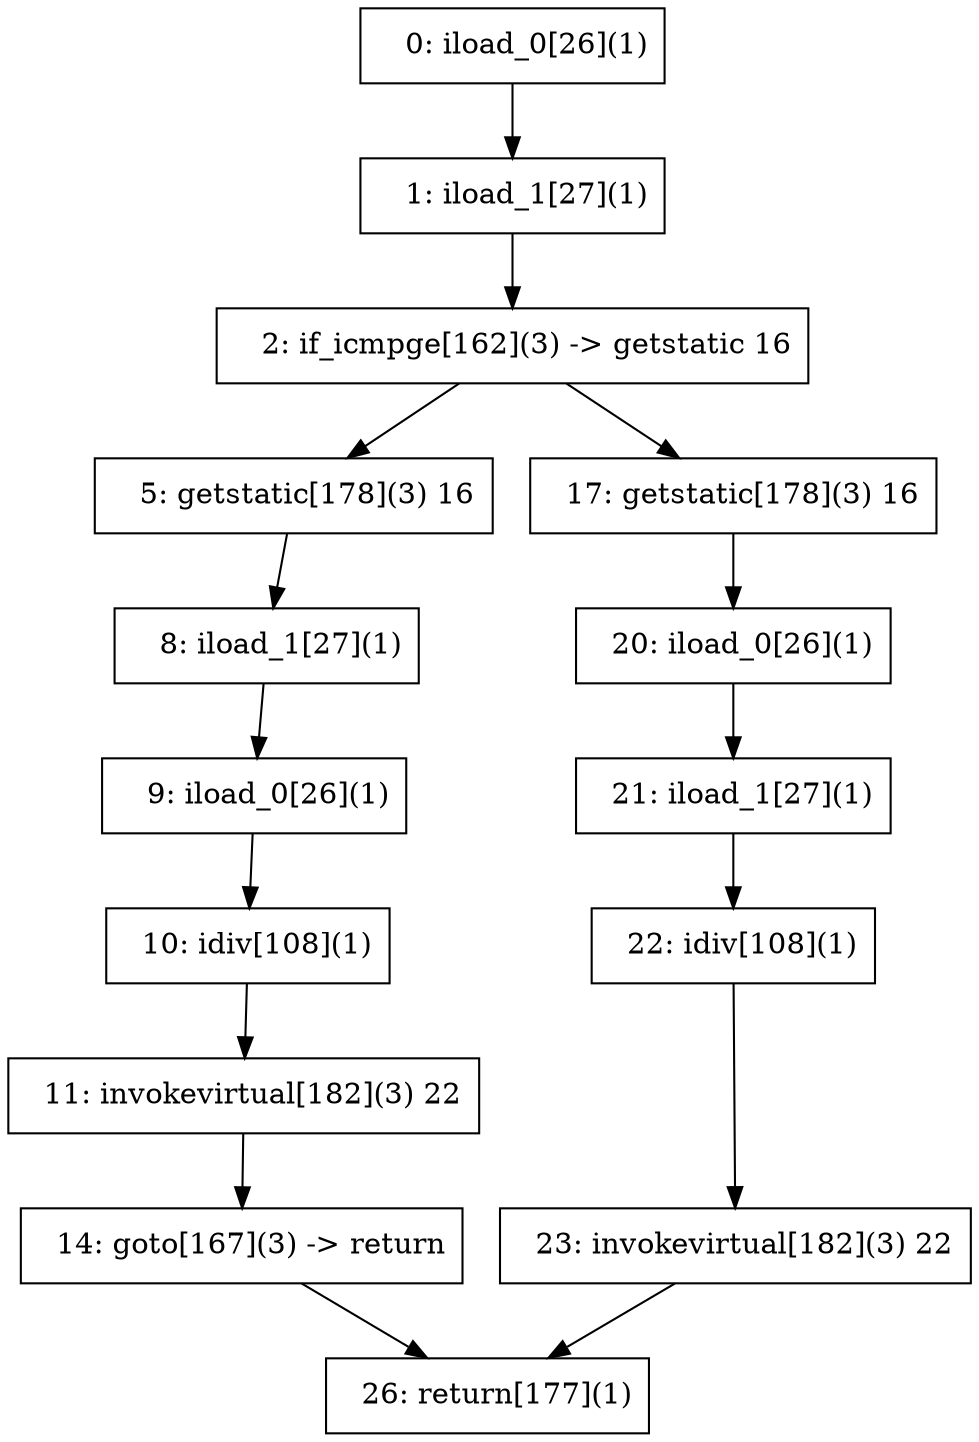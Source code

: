 digraph v1 {
	node [shape=box]

	10 [label="  10: idiv[108](1)"];
	10 -> 11;
	0 [label="   0: iload_0[26](1)"];
	0 -> 1;
	8 [label="   8: iload_1[27](1)"];
	8 -> 9;
	11 [label="  11: invokevirtual[182](3) 22"];
	11 -> 14;
	9 [label="   9: iload_0[26](1)"];
	9 -> 10;
	2 [label="   2: if_icmpge[162](3) -> getstatic 16"];
	2 -> 5;
	2 -> 17;
	21 [label="  21: iload_1[27](1)"];
	21 -> 22;
	1 [label="   1: iload_1[27](1)"];
	1 -> 2;
	14 [label="  14: goto[167](3) -> return"];
	14 -> 26;
	26 [label="  26: return[177](1)"];
	22 [label="  22: idiv[108](1)"];
	22 -> 23;
	17 [label="  17: getstatic[178](3) 16"];
	17 -> 20;
	23 [label="  23: invokevirtual[182](3) 22"];
	23 -> 26;
	20 [label="  20: iload_0[26](1)"];
	20 -> 21;
	5 [label="   5: getstatic[178](3) 16"];
	5 -> 8;
}